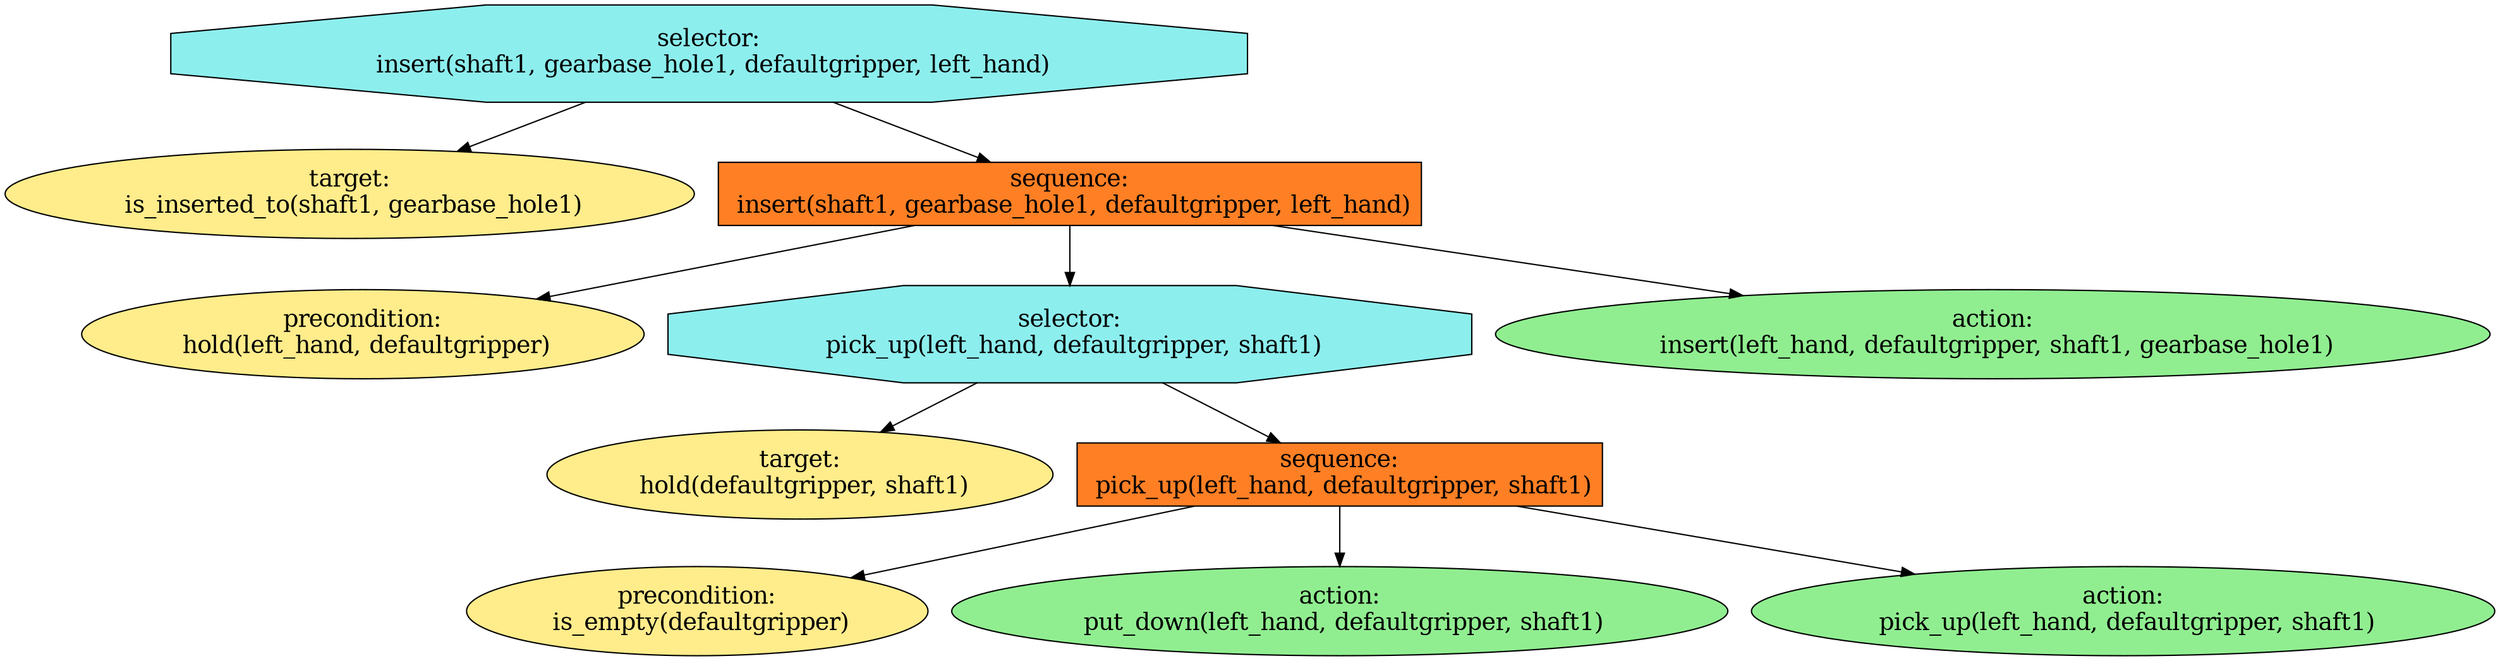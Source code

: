 digraph pastafarianism {
ordering=out;
graph [fontname="times-roman"];
node [fontname="times-roman"];
edge [fontname="times-roman"];
"selector:
 insert(shaft1, gearbase_hole1, defaultgripper, left_hand)" [fillcolor=darkslategray2, fontcolor=black, fontsize=18, label="selector:
 insert(shaft1, gearbase_hole1, defaultgripper, left_hand)", shape=octagon, style=filled];
"target:
 is_inserted_to(shaft1, gearbase_hole1)" [fillcolor=lightgoldenrod1, fontcolor=black, fontsize=18, label="target:
 is_inserted_to(shaft1, gearbase_hole1)", shape=ellipse, style=filled];
"selector:
 insert(shaft1, gearbase_hole1, defaultgripper, left_hand)" -> "target:
 is_inserted_to(shaft1, gearbase_hole1)";
"sequence:
 insert(shaft1, gearbase_hole1, defaultgripper, left_hand)" [fillcolor=chocolate1, fontcolor=black, fontsize=18, label="sequence:
 insert(shaft1, gearbase_hole1, defaultgripper, left_hand)", shape=box, style=filled];
"selector:
 insert(shaft1, gearbase_hole1, defaultgripper, left_hand)" -> "sequence:
 insert(shaft1, gearbase_hole1, defaultgripper, left_hand)";
"precondition:
 hold(left_hand, defaultgripper)" [fillcolor=lightgoldenrod1, fontcolor=black, fontsize=18, label="precondition:
 hold(left_hand, defaultgripper)", shape=ellipse, style=filled];
"sequence:
 insert(shaft1, gearbase_hole1, defaultgripper, left_hand)" -> "precondition:
 hold(left_hand, defaultgripper)";
"selector:
 pick_up(left_hand, defaultgripper, shaft1)" [fillcolor=darkslategray2, fontcolor=black, fontsize=18, label="selector:
 pick_up(left_hand, defaultgripper, shaft1)", shape=octagon, style=filled];
"sequence:
 insert(shaft1, gearbase_hole1, defaultgripper, left_hand)" -> "selector:
 pick_up(left_hand, defaultgripper, shaft1)";
"target:
 hold(defaultgripper, shaft1)" [fillcolor=lightgoldenrod1, fontcolor=black, fontsize=18, label="target:
 hold(defaultgripper, shaft1)", shape=ellipse, style=filled];
"selector:
 pick_up(left_hand, defaultgripper, shaft1)" -> "target:
 hold(defaultgripper, shaft1)";
"sequence:
 pick_up(left_hand, defaultgripper, shaft1)" [fillcolor=chocolate1, fontcolor=black, fontsize=18, label="sequence:
 pick_up(left_hand, defaultgripper, shaft1)", shape=box, style=filled];
"selector:
 pick_up(left_hand, defaultgripper, shaft1)" -> "sequence:
 pick_up(left_hand, defaultgripper, shaft1)";
"precondition:
 is_empty(defaultgripper)" [fillcolor=lightgoldenrod1, fontcolor=black, fontsize=18, label="precondition:
 is_empty(defaultgripper)", shape=ellipse, style=filled];
"sequence:
 pick_up(left_hand, defaultgripper, shaft1)" -> "precondition:
 is_empty(defaultgripper)";
"action:
 put_down(left_hand, defaultgripper, shaft1)" [fillcolor=lightgreen, fontcolor=black, fontsize=18, label="action:
 put_down(left_hand, defaultgripper, shaft1)", shape=ellipse, style=filled];
"sequence:
 pick_up(left_hand, defaultgripper, shaft1)" -> "action:
 put_down(left_hand, defaultgripper, shaft1)";
"action:
 pick_up(left_hand, defaultgripper, shaft1)" [fillcolor=lightgreen, fontcolor=black, fontsize=18, label="action:
 pick_up(left_hand, defaultgripper, shaft1)", shape=ellipse, style=filled];
"sequence:
 pick_up(left_hand, defaultgripper, shaft1)" -> "action:
 pick_up(left_hand, defaultgripper, shaft1)";
"action:
 insert(left_hand, defaultgripper, shaft1, gearbase_hole1)" [fillcolor=lightgreen, fontcolor=black, fontsize=18, label="action:
 insert(left_hand, defaultgripper, shaft1, gearbase_hole1)", shape=ellipse, style=filled];
"sequence:
 insert(shaft1, gearbase_hole1, defaultgripper, left_hand)" -> "action:
 insert(left_hand, defaultgripper, shaft1, gearbase_hole1)";
}
